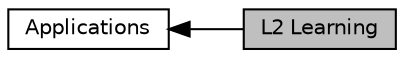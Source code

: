 digraph "L2 Learning"
{
  edge [fontname="Helvetica",fontsize="10",labelfontname="Helvetica",labelfontsize="10"];
  node [fontname="Helvetica",fontsize="10",shape=record];
  rankdir=LR;
  Node0 [label="L2 Learning",height=0.2,width=0.4,color="black", fillcolor="grey75", style="filled", fontcolor="black"];
  Node1 [label="Applications",height=0.2,width=0.4,color="black", fillcolor="white", style="filled",URL="$group__app.html"];
  Node1->Node0 [shape=plaintext, dir="back", style="solid"];
}
